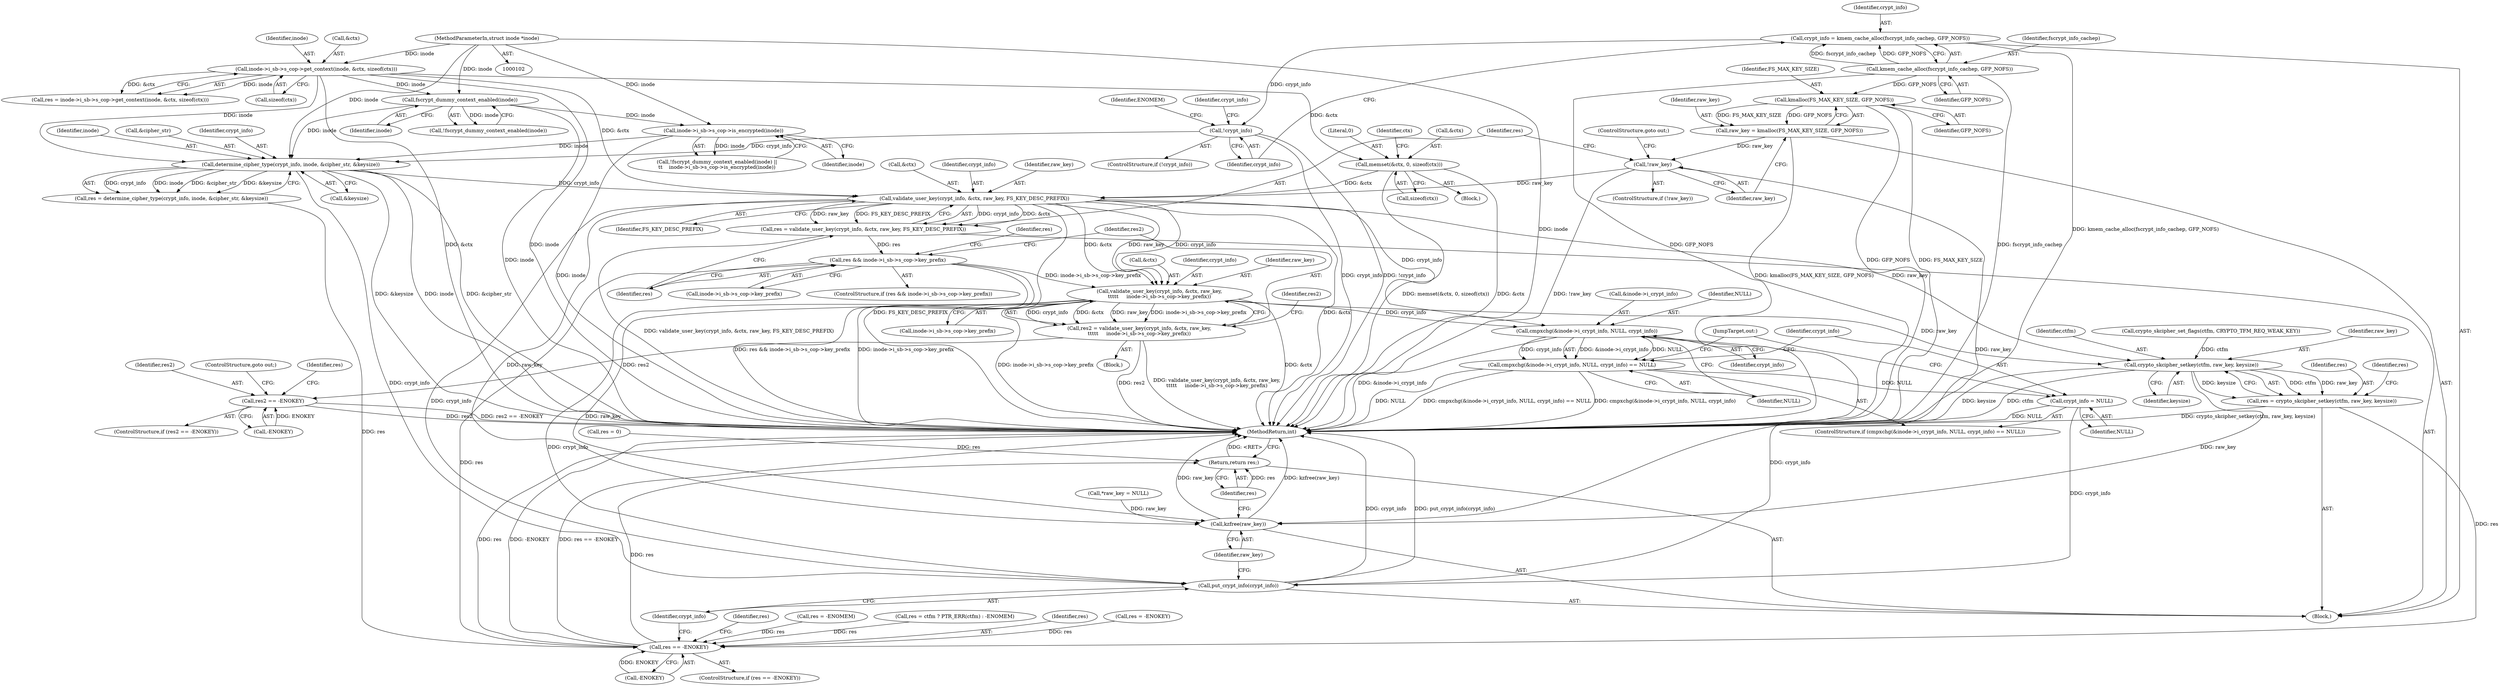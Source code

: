 digraph "0_linux_1b53cf9815bb4744958d41f3795d5d5a1d365e2d_1@pointer" {
"1000319" [label="(Call,validate_user_key(crypt_info, &ctx, raw_key,\n\t\t\t\t\t     inode->i_sb->s_cop->key_prefix))"];
"1000299" [label="(Call,validate_user_key(crypt_info, &ctx, raw_key, FS_KEY_DESC_PREFIX))"];
"1000274" [label="(Call,determine_cipher_type(crypt_info, inode, &cipher_str, &keysize))"];
"1000230" [label="(Call,!crypt_info)"];
"1000224" [label="(Call,crypt_info = kmem_cache_alloc(fscrypt_info_cachep, GFP_NOFS))"];
"1000226" [label="(Call,kmem_cache_alloc(fscrypt_info_cachep, GFP_NOFS))"];
"1000163" [label="(Call,fscrypt_dummy_context_enabled(inode))"];
"1000149" [label="(Call,inode->i_sb->s_cop->get_context(inode, &ctx, sizeof(ctx)))"];
"1000103" [label="(MethodParameterIn,struct inode *inode)"];
"1000165" [label="(Call,inode->i_sb->s_cop->is_encrypted(inode))"];
"1000169" [label="(Call,memset(&ctx, 0, sizeof(ctx)))"];
"1000294" [label="(Call,!raw_key)"];
"1000288" [label="(Call,raw_key = kmalloc(FS_MAX_KEY_SIZE, GFP_NOFS))"];
"1000290" [label="(Call,kmalloc(FS_MAX_KEY_SIZE, GFP_NOFS))"];
"1000306" [label="(Call,res && inode->i_sb->s_cop->key_prefix)"];
"1000297" [label="(Call,res = validate_user_key(crypt_info, &ctx, raw_key, FS_KEY_DESC_PREFIX))"];
"1000317" [label="(Call,res2 = validate_user_key(crypt_info, &ctx, raw_key,\n\t\t\t\t\t     inode->i_sb->s_cop->key_prefix))"];
"1000335" [label="(Call,res2 == -ENOKEY)"];
"1000384" [label="(Call,crypto_skcipher_setkey(ctfm, raw_key, keysize))"];
"1000382" [label="(Call,res = crypto_skcipher_setkey(ctfm, raw_key, keysize))"];
"1000406" [label="(Call,res == -ENOKEY)"];
"1000417" [label="(Return,return res;)"];
"1000415" [label="(Call,kzfree(raw_key))"];
"1000393" [label="(Call,cmpxchg(&inode->i_crypt_info, NULL, crypt_info))"];
"1000392" [label="(Call,cmpxchg(&inode->i_crypt_info, NULL, crypt_info) == NULL)"];
"1000401" [label="(Call,crypt_info = NULL)"];
"1000413" [label="(Call,put_crypt_info(crypt_info))"];
"1000404" [label="(JumpTarget,out:)"];
"1000334" [label="(ControlStructure,if (res2 == -ENOKEY))"];
"1000296" [label="(ControlStructure,goto out;)"];
"1000228" [label="(Identifier,GFP_NOFS)"];
"1000272" [label="(Call,res = determine_cipher_type(crypt_info, inode, &cipher_str, &keysize))"];
"1000153" [label="(Call,sizeof(ctx))"];
"1000103" [label="(MethodParameterIn,struct inode *inode)"];
"1000386" [label="(Identifier,raw_key)"];
"1000300" [label="(Identifier,crypt_info)"];
"1000177" [label="(Identifier,ctx)"];
"1000150" [label="(Identifier,inode)"];
"1000317" [label="(Call,res2 = validate_user_key(crypt_info, &ctx, raw_key,\n\t\t\t\t\t     inode->i_sb->s_cop->key_prefix))"];
"1000411" [label="(Identifier,res)"];
"1000111" [label="(Call,*raw_key = NULL)"];
"1000169" [label="(Call,memset(&ctx, 0, sizeof(ctx)))"];
"1000297" [label="(Call,res = validate_user_key(crypt_info, &ctx, raw_key, FS_KEY_DESC_PREFIX))"];
"1000394" [label="(Call,&inode->i_crypt_info)"];
"1000413" [label="(Call,put_crypt_info(crypt_info))"];
"1000340" [label="(Identifier,res)"];
"1000276" [label="(Identifier,inode)"];
"1000104" [label="(Block,)"];
"1000318" [label="(Identifier,res2)"];
"1000393" [label="(Call,cmpxchg(&inode->i_crypt_info, NULL, crypt_info))"];
"1000392" [label="(Call,cmpxchg(&inode->i_crypt_info, NULL, crypt_info) == NULL)"];
"1000277" [label="(Call,&cipher_str)"];
"1000166" [label="(Identifier,inode)"];
"1000335" [label="(Call,res2 == -ENOKEY)"];
"1000385" [label="(Identifier,ctfm)"];
"1000400" [label="(Identifier,NULL)"];
"1000226" [label="(Call,kmem_cache_alloc(fscrypt_info_cachep, GFP_NOFS))"];
"1000320" [label="(Identifier,crypt_info)"];
"1000391" [label="(ControlStructure,if (cmpxchg(&inode->i_crypt_info, NULL, crypt_info) == NULL))"];
"1000162" [label="(Call,!fscrypt_dummy_context_enabled(inode))"];
"1000417" [label="(Return,return res;)"];
"1000408" [label="(Call,-ENOKEY)"];
"1000163" [label="(Call,fscrypt_dummy_context_enabled(inode))"];
"1000405" [label="(ControlStructure,if (res == -ENOKEY))"];
"1000346" [label="(Identifier,res)"];
"1000284" [label="(Call,res = -ENOMEM)"];
"1000147" [label="(Call,res = inode->i_sb->s_cop->get_context(inode, &ctx, sizeof(ctx)))"];
"1000275" [label="(Identifier,crypt_info)"];
"1000415" [label="(Call,kzfree(raw_key))"];
"1000229" [label="(ControlStructure,if (!crypt_info))"];
"1000274" [label="(Call,determine_cipher_type(crypt_info, inode, &cipher_str, &keysize))"];
"1000298" [label="(Identifier,res)"];
"1000305" [label="(ControlStructure,if (res && inode->i_sb->s_cop->key_prefix))"];
"1000324" [label="(Call,inode->i_sb->s_cop->key_prefix)"];
"1000303" [label="(Identifier,raw_key)"];
"1000234" [label="(Identifier,ENOMEM)"];
"1000295" [label="(Identifier,raw_key)"];
"1000279" [label="(Call,&keysize)"];
"1000416" [label="(Identifier,raw_key)"];
"1000337" [label="(Call,-ENOKEY)"];
"1000336" [label="(Identifier,res2)"];
"1000362" [label="(Call,res = ctfm ? PTR_ERR(ctfm) : -ENOMEM)"];
"1000237" [label="(Identifier,crypt_info)"];
"1000323" [label="(Identifier,raw_key)"];
"1000315" [label="(Block,)"];
"1000387" [label="(Identifier,keysize)"];
"1000173" [label="(Call,sizeof(ctx))"];
"1000170" [label="(Call,&ctx)"];
"1000308" [label="(Call,inode->i_sb->s_cop->key_prefix)"];
"1000151" [label="(Call,&ctx)"];
"1000164" [label="(Identifier,inode)"];
"1000383" [label="(Identifier,res)"];
"1000165" [label="(Call,inode->i_sb->s_cop->is_encrypted(inode))"];
"1000382" [label="(Call,res = crypto_skcipher_setkey(ctfm, raw_key, keysize))"];
"1000149" [label="(Call,inode->i_sb->s_cop->get_context(inode, &ctx, sizeof(ctx)))"];
"1000407" [label="(Identifier,res)"];
"1000339" [label="(Call,res = -ENOKEY)"];
"1000414" [label="(Identifier,crypt_info)"];
"1000225" [label="(Identifier,crypt_info)"];
"1000304" [label="(Identifier,FS_KEY_DESC_PREFIX)"];
"1000231" [label="(Identifier,crypt_info)"];
"1000307" [label="(Identifier,res)"];
"1000289" [label="(Identifier,raw_key)"];
"1000403" [label="(Identifier,NULL)"];
"1000299" [label="(Call,validate_user_key(crypt_info, &ctx, raw_key, FS_KEY_DESC_PREFIX))"];
"1000291" [label="(Identifier,FS_MAX_KEY_SIZE)"];
"1000399" [label="(Identifier,crypt_info)"];
"1000384" [label="(Call,crypto_skcipher_setkey(ctfm, raw_key, keysize))"];
"1000321" [label="(Call,&ctx)"];
"1000294" [label="(Call,!raw_key)"];
"1000227" [label="(Identifier,fscrypt_info_cachep)"];
"1000319" [label="(Call,validate_user_key(crypt_info, &ctx, raw_key,\n\t\t\t\t\t     inode->i_sb->s_cop->key_prefix))"];
"1000161" [label="(Call,!fscrypt_dummy_context_enabled(inode) ||\n\t\t    inode->i_sb->s_cop->is_encrypted(inode))"];
"1000332" [label="(Identifier,res2)"];
"1000301" [label="(Call,&ctx)"];
"1000406" [label="(Call,res == -ENOKEY)"];
"1000290" [label="(Call,kmalloc(FS_MAX_KEY_SIZE, GFP_NOFS))"];
"1000230" [label="(Call,!crypt_info)"];
"1000401" [label="(Call,crypt_info = NULL)"];
"1000292" [label="(Identifier,GFP_NOFS)"];
"1000398" [label="(Identifier,NULL)"];
"1000306" [label="(Call,res && inode->i_sb->s_cop->key_prefix)"];
"1000419" [label="(MethodReturn,int)"];
"1000224" [label="(Call,crypt_info = kmem_cache_alloc(fscrypt_info_cachep, GFP_NOFS))"];
"1000288" [label="(Call,raw_key = kmalloc(FS_MAX_KEY_SIZE, GFP_NOFS))"];
"1000410" [label="(Call,res = 0)"];
"1000159" [label="(Block,)"];
"1000389" [label="(Identifier,res)"];
"1000343" [label="(ControlStructure,goto out;)"];
"1000402" [label="(Identifier,crypt_info)"];
"1000379" [label="(Call,crypto_skcipher_set_flags(ctfm, CRYPTO_TFM_REQ_WEAK_KEY))"];
"1000418" [label="(Identifier,res)"];
"1000172" [label="(Literal,0)"];
"1000293" [label="(ControlStructure,if (!raw_key))"];
"1000319" -> "1000317"  [label="AST: "];
"1000319" -> "1000324"  [label="CFG: "];
"1000320" -> "1000319"  [label="AST: "];
"1000321" -> "1000319"  [label="AST: "];
"1000323" -> "1000319"  [label="AST: "];
"1000324" -> "1000319"  [label="AST: "];
"1000317" -> "1000319"  [label="CFG: "];
"1000319" -> "1000419"  [label="DDG: inode->i_sb->s_cop->key_prefix"];
"1000319" -> "1000419"  [label="DDG: &ctx"];
"1000319" -> "1000317"  [label="DDG: crypt_info"];
"1000319" -> "1000317"  [label="DDG: &ctx"];
"1000319" -> "1000317"  [label="DDG: raw_key"];
"1000319" -> "1000317"  [label="DDG: inode->i_sb->s_cop->key_prefix"];
"1000299" -> "1000319"  [label="DDG: crypt_info"];
"1000299" -> "1000319"  [label="DDG: &ctx"];
"1000299" -> "1000319"  [label="DDG: raw_key"];
"1000306" -> "1000319"  [label="DDG: inode->i_sb->s_cop->key_prefix"];
"1000319" -> "1000384"  [label="DDG: raw_key"];
"1000319" -> "1000393"  [label="DDG: crypt_info"];
"1000319" -> "1000413"  [label="DDG: crypt_info"];
"1000319" -> "1000415"  [label="DDG: raw_key"];
"1000299" -> "1000297"  [label="AST: "];
"1000299" -> "1000304"  [label="CFG: "];
"1000300" -> "1000299"  [label="AST: "];
"1000301" -> "1000299"  [label="AST: "];
"1000303" -> "1000299"  [label="AST: "];
"1000304" -> "1000299"  [label="AST: "];
"1000297" -> "1000299"  [label="CFG: "];
"1000299" -> "1000419"  [label="DDG: FS_KEY_DESC_PREFIX"];
"1000299" -> "1000419"  [label="DDG: &ctx"];
"1000299" -> "1000297"  [label="DDG: crypt_info"];
"1000299" -> "1000297"  [label="DDG: &ctx"];
"1000299" -> "1000297"  [label="DDG: raw_key"];
"1000299" -> "1000297"  [label="DDG: FS_KEY_DESC_PREFIX"];
"1000274" -> "1000299"  [label="DDG: crypt_info"];
"1000149" -> "1000299"  [label="DDG: &ctx"];
"1000169" -> "1000299"  [label="DDG: &ctx"];
"1000294" -> "1000299"  [label="DDG: raw_key"];
"1000299" -> "1000384"  [label="DDG: raw_key"];
"1000299" -> "1000393"  [label="DDG: crypt_info"];
"1000299" -> "1000413"  [label="DDG: crypt_info"];
"1000299" -> "1000415"  [label="DDG: raw_key"];
"1000274" -> "1000272"  [label="AST: "];
"1000274" -> "1000279"  [label="CFG: "];
"1000275" -> "1000274"  [label="AST: "];
"1000276" -> "1000274"  [label="AST: "];
"1000277" -> "1000274"  [label="AST: "];
"1000279" -> "1000274"  [label="AST: "];
"1000272" -> "1000274"  [label="CFG: "];
"1000274" -> "1000419"  [label="DDG: inode"];
"1000274" -> "1000419"  [label="DDG: &cipher_str"];
"1000274" -> "1000419"  [label="DDG: &keysize"];
"1000274" -> "1000272"  [label="DDG: crypt_info"];
"1000274" -> "1000272"  [label="DDG: inode"];
"1000274" -> "1000272"  [label="DDG: &cipher_str"];
"1000274" -> "1000272"  [label="DDG: &keysize"];
"1000230" -> "1000274"  [label="DDG: crypt_info"];
"1000163" -> "1000274"  [label="DDG: inode"];
"1000165" -> "1000274"  [label="DDG: inode"];
"1000149" -> "1000274"  [label="DDG: inode"];
"1000103" -> "1000274"  [label="DDG: inode"];
"1000274" -> "1000413"  [label="DDG: crypt_info"];
"1000230" -> "1000229"  [label="AST: "];
"1000230" -> "1000231"  [label="CFG: "];
"1000231" -> "1000230"  [label="AST: "];
"1000234" -> "1000230"  [label="CFG: "];
"1000237" -> "1000230"  [label="CFG: "];
"1000230" -> "1000419"  [label="DDG: crypt_info"];
"1000230" -> "1000419"  [label="DDG: !crypt_info"];
"1000224" -> "1000230"  [label="DDG: crypt_info"];
"1000224" -> "1000104"  [label="AST: "];
"1000224" -> "1000226"  [label="CFG: "];
"1000225" -> "1000224"  [label="AST: "];
"1000226" -> "1000224"  [label="AST: "];
"1000231" -> "1000224"  [label="CFG: "];
"1000224" -> "1000419"  [label="DDG: kmem_cache_alloc(fscrypt_info_cachep, GFP_NOFS)"];
"1000226" -> "1000224"  [label="DDG: fscrypt_info_cachep"];
"1000226" -> "1000224"  [label="DDG: GFP_NOFS"];
"1000226" -> "1000228"  [label="CFG: "];
"1000227" -> "1000226"  [label="AST: "];
"1000228" -> "1000226"  [label="AST: "];
"1000226" -> "1000419"  [label="DDG: fscrypt_info_cachep"];
"1000226" -> "1000419"  [label="DDG: GFP_NOFS"];
"1000226" -> "1000290"  [label="DDG: GFP_NOFS"];
"1000163" -> "1000162"  [label="AST: "];
"1000163" -> "1000164"  [label="CFG: "];
"1000164" -> "1000163"  [label="AST: "];
"1000162" -> "1000163"  [label="CFG: "];
"1000163" -> "1000419"  [label="DDG: inode"];
"1000163" -> "1000162"  [label="DDG: inode"];
"1000149" -> "1000163"  [label="DDG: inode"];
"1000103" -> "1000163"  [label="DDG: inode"];
"1000163" -> "1000165"  [label="DDG: inode"];
"1000149" -> "1000147"  [label="AST: "];
"1000149" -> "1000153"  [label="CFG: "];
"1000150" -> "1000149"  [label="AST: "];
"1000151" -> "1000149"  [label="AST: "];
"1000153" -> "1000149"  [label="AST: "];
"1000147" -> "1000149"  [label="CFG: "];
"1000149" -> "1000419"  [label="DDG: &ctx"];
"1000149" -> "1000419"  [label="DDG: inode"];
"1000149" -> "1000147"  [label="DDG: inode"];
"1000149" -> "1000147"  [label="DDG: &ctx"];
"1000103" -> "1000149"  [label="DDG: inode"];
"1000149" -> "1000169"  [label="DDG: &ctx"];
"1000103" -> "1000102"  [label="AST: "];
"1000103" -> "1000419"  [label="DDG: inode"];
"1000103" -> "1000165"  [label="DDG: inode"];
"1000165" -> "1000161"  [label="AST: "];
"1000165" -> "1000166"  [label="CFG: "];
"1000166" -> "1000165"  [label="AST: "];
"1000161" -> "1000165"  [label="CFG: "];
"1000165" -> "1000419"  [label="DDG: inode"];
"1000165" -> "1000161"  [label="DDG: inode"];
"1000169" -> "1000159"  [label="AST: "];
"1000169" -> "1000173"  [label="CFG: "];
"1000170" -> "1000169"  [label="AST: "];
"1000172" -> "1000169"  [label="AST: "];
"1000173" -> "1000169"  [label="AST: "];
"1000177" -> "1000169"  [label="CFG: "];
"1000169" -> "1000419"  [label="DDG: memset(&ctx, 0, sizeof(ctx))"];
"1000169" -> "1000419"  [label="DDG: &ctx"];
"1000294" -> "1000293"  [label="AST: "];
"1000294" -> "1000295"  [label="CFG: "];
"1000295" -> "1000294"  [label="AST: "];
"1000296" -> "1000294"  [label="CFG: "];
"1000298" -> "1000294"  [label="CFG: "];
"1000294" -> "1000419"  [label="DDG: !raw_key"];
"1000288" -> "1000294"  [label="DDG: raw_key"];
"1000294" -> "1000415"  [label="DDG: raw_key"];
"1000288" -> "1000104"  [label="AST: "];
"1000288" -> "1000290"  [label="CFG: "];
"1000289" -> "1000288"  [label="AST: "];
"1000290" -> "1000288"  [label="AST: "];
"1000295" -> "1000288"  [label="CFG: "];
"1000288" -> "1000419"  [label="DDG: kmalloc(FS_MAX_KEY_SIZE, GFP_NOFS)"];
"1000290" -> "1000288"  [label="DDG: FS_MAX_KEY_SIZE"];
"1000290" -> "1000288"  [label="DDG: GFP_NOFS"];
"1000290" -> "1000292"  [label="CFG: "];
"1000291" -> "1000290"  [label="AST: "];
"1000292" -> "1000290"  [label="AST: "];
"1000290" -> "1000419"  [label="DDG: FS_MAX_KEY_SIZE"];
"1000290" -> "1000419"  [label="DDG: GFP_NOFS"];
"1000306" -> "1000305"  [label="AST: "];
"1000306" -> "1000307"  [label="CFG: "];
"1000306" -> "1000308"  [label="CFG: "];
"1000307" -> "1000306"  [label="AST: "];
"1000308" -> "1000306"  [label="AST: "];
"1000318" -> "1000306"  [label="CFG: "];
"1000346" -> "1000306"  [label="CFG: "];
"1000306" -> "1000419"  [label="DDG: res && inode->i_sb->s_cop->key_prefix"];
"1000306" -> "1000419"  [label="DDG: inode->i_sb->s_cop->key_prefix"];
"1000297" -> "1000306"  [label="DDG: res"];
"1000306" -> "1000406"  [label="DDG: res"];
"1000297" -> "1000104"  [label="AST: "];
"1000298" -> "1000297"  [label="AST: "];
"1000307" -> "1000297"  [label="CFG: "];
"1000297" -> "1000419"  [label="DDG: validate_user_key(crypt_info, &ctx, raw_key, FS_KEY_DESC_PREFIX)"];
"1000317" -> "1000315"  [label="AST: "];
"1000318" -> "1000317"  [label="AST: "];
"1000332" -> "1000317"  [label="CFG: "];
"1000317" -> "1000419"  [label="DDG: res2"];
"1000317" -> "1000419"  [label="DDG: validate_user_key(crypt_info, &ctx, raw_key,\n\t\t\t\t\t     inode->i_sb->s_cop->key_prefix)"];
"1000317" -> "1000335"  [label="DDG: res2"];
"1000335" -> "1000334"  [label="AST: "];
"1000335" -> "1000337"  [label="CFG: "];
"1000336" -> "1000335"  [label="AST: "];
"1000337" -> "1000335"  [label="AST: "];
"1000340" -> "1000335"  [label="CFG: "];
"1000343" -> "1000335"  [label="CFG: "];
"1000335" -> "1000419"  [label="DDG: res2"];
"1000335" -> "1000419"  [label="DDG: res2 == -ENOKEY"];
"1000337" -> "1000335"  [label="DDG: ENOKEY"];
"1000384" -> "1000382"  [label="AST: "];
"1000384" -> "1000387"  [label="CFG: "];
"1000385" -> "1000384"  [label="AST: "];
"1000386" -> "1000384"  [label="AST: "];
"1000387" -> "1000384"  [label="AST: "];
"1000382" -> "1000384"  [label="CFG: "];
"1000384" -> "1000419"  [label="DDG: keysize"];
"1000384" -> "1000419"  [label="DDG: ctfm"];
"1000384" -> "1000382"  [label="DDG: ctfm"];
"1000384" -> "1000382"  [label="DDG: raw_key"];
"1000384" -> "1000382"  [label="DDG: keysize"];
"1000379" -> "1000384"  [label="DDG: ctfm"];
"1000384" -> "1000415"  [label="DDG: raw_key"];
"1000382" -> "1000104"  [label="AST: "];
"1000383" -> "1000382"  [label="AST: "];
"1000389" -> "1000382"  [label="CFG: "];
"1000382" -> "1000419"  [label="DDG: crypto_skcipher_setkey(ctfm, raw_key, keysize)"];
"1000382" -> "1000406"  [label="DDG: res"];
"1000406" -> "1000405"  [label="AST: "];
"1000406" -> "1000408"  [label="CFG: "];
"1000407" -> "1000406"  [label="AST: "];
"1000408" -> "1000406"  [label="AST: "];
"1000411" -> "1000406"  [label="CFG: "];
"1000414" -> "1000406"  [label="CFG: "];
"1000406" -> "1000419"  [label="DDG: res"];
"1000406" -> "1000419"  [label="DDG: -ENOKEY"];
"1000406" -> "1000419"  [label="DDG: res == -ENOKEY"];
"1000272" -> "1000406"  [label="DDG: res"];
"1000339" -> "1000406"  [label="DDG: res"];
"1000362" -> "1000406"  [label="DDG: res"];
"1000284" -> "1000406"  [label="DDG: res"];
"1000408" -> "1000406"  [label="DDG: ENOKEY"];
"1000406" -> "1000417"  [label="DDG: res"];
"1000417" -> "1000104"  [label="AST: "];
"1000417" -> "1000418"  [label="CFG: "];
"1000418" -> "1000417"  [label="AST: "];
"1000419" -> "1000417"  [label="CFG: "];
"1000417" -> "1000419"  [label="DDG: <RET>"];
"1000418" -> "1000417"  [label="DDG: res"];
"1000410" -> "1000417"  [label="DDG: res"];
"1000415" -> "1000104"  [label="AST: "];
"1000415" -> "1000416"  [label="CFG: "];
"1000416" -> "1000415"  [label="AST: "];
"1000418" -> "1000415"  [label="CFG: "];
"1000415" -> "1000419"  [label="DDG: raw_key"];
"1000415" -> "1000419"  [label="DDG: kzfree(raw_key)"];
"1000111" -> "1000415"  [label="DDG: raw_key"];
"1000393" -> "1000392"  [label="AST: "];
"1000393" -> "1000399"  [label="CFG: "];
"1000394" -> "1000393"  [label="AST: "];
"1000398" -> "1000393"  [label="AST: "];
"1000399" -> "1000393"  [label="AST: "];
"1000400" -> "1000393"  [label="CFG: "];
"1000393" -> "1000419"  [label="DDG: &inode->i_crypt_info"];
"1000393" -> "1000392"  [label="DDG: &inode->i_crypt_info"];
"1000393" -> "1000392"  [label="DDG: NULL"];
"1000393" -> "1000392"  [label="DDG: crypt_info"];
"1000393" -> "1000413"  [label="DDG: crypt_info"];
"1000392" -> "1000391"  [label="AST: "];
"1000392" -> "1000400"  [label="CFG: "];
"1000400" -> "1000392"  [label="AST: "];
"1000402" -> "1000392"  [label="CFG: "];
"1000404" -> "1000392"  [label="CFG: "];
"1000392" -> "1000419"  [label="DDG: cmpxchg(&inode->i_crypt_info, NULL, crypt_info) == NULL"];
"1000392" -> "1000419"  [label="DDG: cmpxchg(&inode->i_crypt_info, NULL, crypt_info)"];
"1000392" -> "1000419"  [label="DDG: NULL"];
"1000392" -> "1000401"  [label="DDG: NULL"];
"1000401" -> "1000391"  [label="AST: "];
"1000401" -> "1000403"  [label="CFG: "];
"1000402" -> "1000401"  [label="AST: "];
"1000403" -> "1000401"  [label="AST: "];
"1000404" -> "1000401"  [label="CFG: "];
"1000401" -> "1000419"  [label="DDG: NULL"];
"1000401" -> "1000413"  [label="DDG: crypt_info"];
"1000413" -> "1000104"  [label="AST: "];
"1000413" -> "1000414"  [label="CFG: "];
"1000414" -> "1000413"  [label="AST: "];
"1000416" -> "1000413"  [label="CFG: "];
"1000413" -> "1000419"  [label="DDG: crypt_info"];
"1000413" -> "1000419"  [label="DDG: put_crypt_info(crypt_info)"];
}
